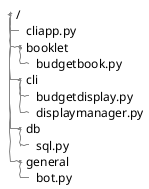 @startsalt tree
skinparam BackgroundColor transparent
skinparam Handwritten True

{
    {T
    + /
    ++ cliapp.py
    ++ booklet
    +++ budgetbook.py
    ++ cli
    +++ budgetdisplay.py
    +++ displaymanager.py
    ++ db
    +++ sql.py
    ++ general
    +++ bot.py


    }
}

@endsalt